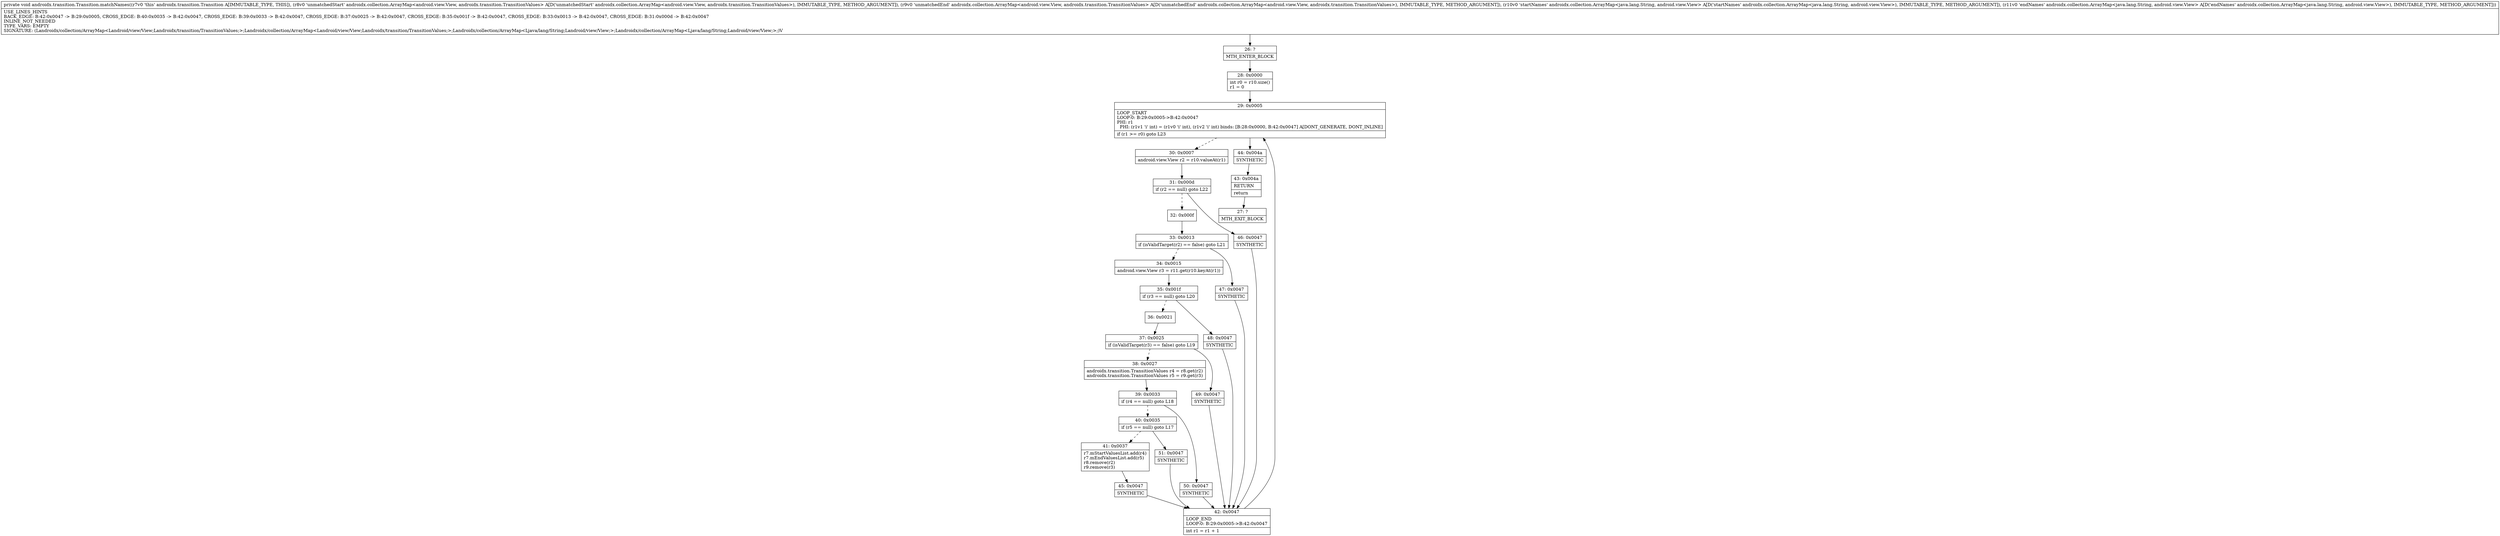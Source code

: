 digraph "CFG forandroidx.transition.Transition.matchNames(Landroidx\/collection\/ArrayMap;Landroidx\/collection\/ArrayMap;Landroidx\/collection\/ArrayMap;Landroidx\/collection\/ArrayMap;)V" {
Node_26 [shape=record,label="{26\:\ ?|MTH_ENTER_BLOCK\l}"];
Node_28 [shape=record,label="{28\:\ 0x0000|int r0 = r10.size()\lr1 = 0\l}"];
Node_29 [shape=record,label="{29\:\ 0x0005|LOOP_START\lLOOP:0: B:29:0x0005\-\>B:42:0x0047\lPHI: r1 \l  PHI: (r1v1 'i' int) = (r1v0 'i' int), (r1v2 'i' int) binds: [B:28:0x0000, B:42:0x0047] A[DONT_GENERATE, DONT_INLINE]\l|if (r1 \>= r0) goto L23\l}"];
Node_30 [shape=record,label="{30\:\ 0x0007|android.view.View r2 = r10.valueAt(r1)\l}"];
Node_31 [shape=record,label="{31\:\ 0x000d|if (r2 == null) goto L22\l}"];
Node_32 [shape=record,label="{32\:\ 0x000f}"];
Node_33 [shape=record,label="{33\:\ 0x0013|if (isValidTarget(r2) == false) goto L21\l}"];
Node_34 [shape=record,label="{34\:\ 0x0015|android.view.View r3 = r11.get(r10.keyAt(r1))\l}"];
Node_35 [shape=record,label="{35\:\ 0x001f|if (r3 == null) goto L20\l}"];
Node_36 [shape=record,label="{36\:\ 0x0021}"];
Node_37 [shape=record,label="{37\:\ 0x0025|if (isValidTarget(r3) == false) goto L19\l}"];
Node_38 [shape=record,label="{38\:\ 0x0027|androidx.transition.TransitionValues r4 = r8.get(r2)\landroidx.transition.TransitionValues r5 = r9.get(r3)\l}"];
Node_39 [shape=record,label="{39\:\ 0x0033|if (r4 == null) goto L18\l}"];
Node_40 [shape=record,label="{40\:\ 0x0035|if (r5 == null) goto L17\l}"];
Node_41 [shape=record,label="{41\:\ 0x0037|r7.mStartValuesList.add(r4)\lr7.mEndValuesList.add(r5)\lr8.remove(r2)\lr9.remove(r3)\l}"];
Node_45 [shape=record,label="{45\:\ 0x0047|SYNTHETIC\l}"];
Node_42 [shape=record,label="{42\:\ 0x0047|LOOP_END\lLOOP:0: B:29:0x0005\-\>B:42:0x0047\l|int r1 = r1 + 1\l}"];
Node_51 [shape=record,label="{51\:\ 0x0047|SYNTHETIC\l}"];
Node_50 [shape=record,label="{50\:\ 0x0047|SYNTHETIC\l}"];
Node_49 [shape=record,label="{49\:\ 0x0047|SYNTHETIC\l}"];
Node_48 [shape=record,label="{48\:\ 0x0047|SYNTHETIC\l}"];
Node_47 [shape=record,label="{47\:\ 0x0047|SYNTHETIC\l}"];
Node_46 [shape=record,label="{46\:\ 0x0047|SYNTHETIC\l}"];
Node_44 [shape=record,label="{44\:\ 0x004a|SYNTHETIC\l}"];
Node_43 [shape=record,label="{43\:\ 0x004a|RETURN\l|return\l}"];
Node_27 [shape=record,label="{27\:\ ?|MTH_EXIT_BLOCK\l}"];
MethodNode[shape=record,label="{private void androidx.transition.Transition.matchNames((r7v0 'this' androidx.transition.Transition A[IMMUTABLE_TYPE, THIS]), (r8v0 'unmatchedStart' androidx.collection.ArrayMap\<android.view.View, androidx.transition.TransitionValues\> A[D('unmatchedStart' androidx.collection.ArrayMap\<android.view.View, androidx.transition.TransitionValues\>), IMMUTABLE_TYPE, METHOD_ARGUMENT]), (r9v0 'unmatchedEnd' androidx.collection.ArrayMap\<android.view.View, androidx.transition.TransitionValues\> A[D('unmatchedEnd' androidx.collection.ArrayMap\<android.view.View, androidx.transition.TransitionValues\>), IMMUTABLE_TYPE, METHOD_ARGUMENT]), (r10v0 'startNames' androidx.collection.ArrayMap\<java.lang.String, android.view.View\> A[D('startNames' androidx.collection.ArrayMap\<java.lang.String, android.view.View\>), IMMUTABLE_TYPE, METHOD_ARGUMENT]), (r11v0 'endNames' androidx.collection.ArrayMap\<java.lang.String, android.view.View\> A[D('endNames' androidx.collection.ArrayMap\<java.lang.String, android.view.View\>), IMMUTABLE_TYPE, METHOD_ARGUMENT]))  | USE_LINES_HINTS\lBACK_EDGE: B:42:0x0047 \-\> B:29:0x0005, CROSS_EDGE: B:40:0x0035 \-\> B:42:0x0047, CROSS_EDGE: B:39:0x0033 \-\> B:42:0x0047, CROSS_EDGE: B:37:0x0025 \-\> B:42:0x0047, CROSS_EDGE: B:35:0x001f \-\> B:42:0x0047, CROSS_EDGE: B:33:0x0013 \-\> B:42:0x0047, CROSS_EDGE: B:31:0x000d \-\> B:42:0x0047\lINLINE_NOT_NEEDED\lTYPE_VARS: EMPTY\lSIGNATURE: (Landroidx\/collection\/ArrayMap\<Landroid\/view\/View;Landroidx\/transition\/TransitionValues;\>;Landroidx\/collection\/ArrayMap\<Landroid\/view\/View;Landroidx\/transition\/TransitionValues;\>;Landroidx\/collection\/ArrayMap\<Ljava\/lang\/String;Landroid\/view\/View;\>;Landroidx\/collection\/ArrayMap\<Ljava\/lang\/String;Landroid\/view\/View;\>;)V\l}"];
MethodNode -> Node_26;Node_26 -> Node_28;
Node_28 -> Node_29;
Node_29 -> Node_30[style=dashed];
Node_29 -> Node_44;
Node_30 -> Node_31;
Node_31 -> Node_32[style=dashed];
Node_31 -> Node_46;
Node_32 -> Node_33;
Node_33 -> Node_34[style=dashed];
Node_33 -> Node_47;
Node_34 -> Node_35;
Node_35 -> Node_36[style=dashed];
Node_35 -> Node_48;
Node_36 -> Node_37;
Node_37 -> Node_38[style=dashed];
Node_37 -> Node_49;
Node_38 -> Node_39;
Node_39 -> Node_40[style=dashed];
Node_39 -> Node_50;
Node_40 -> Node_41[style=dashed];
Node_40 -> Node_51;
Node_41 -> Node_45;
Node_45 -> Node_42;
Node_42 -> Node_29;
Node_51 -> Node_42;
Node_50 -> Node_42;
Node_49 -> Node_42;
Node_48 -> Node_42;
Node_47 -> Node_42;
Node_46 -> Node_42;
Node_44 -> Node_43;
Node_43 -> Node_27;
}

